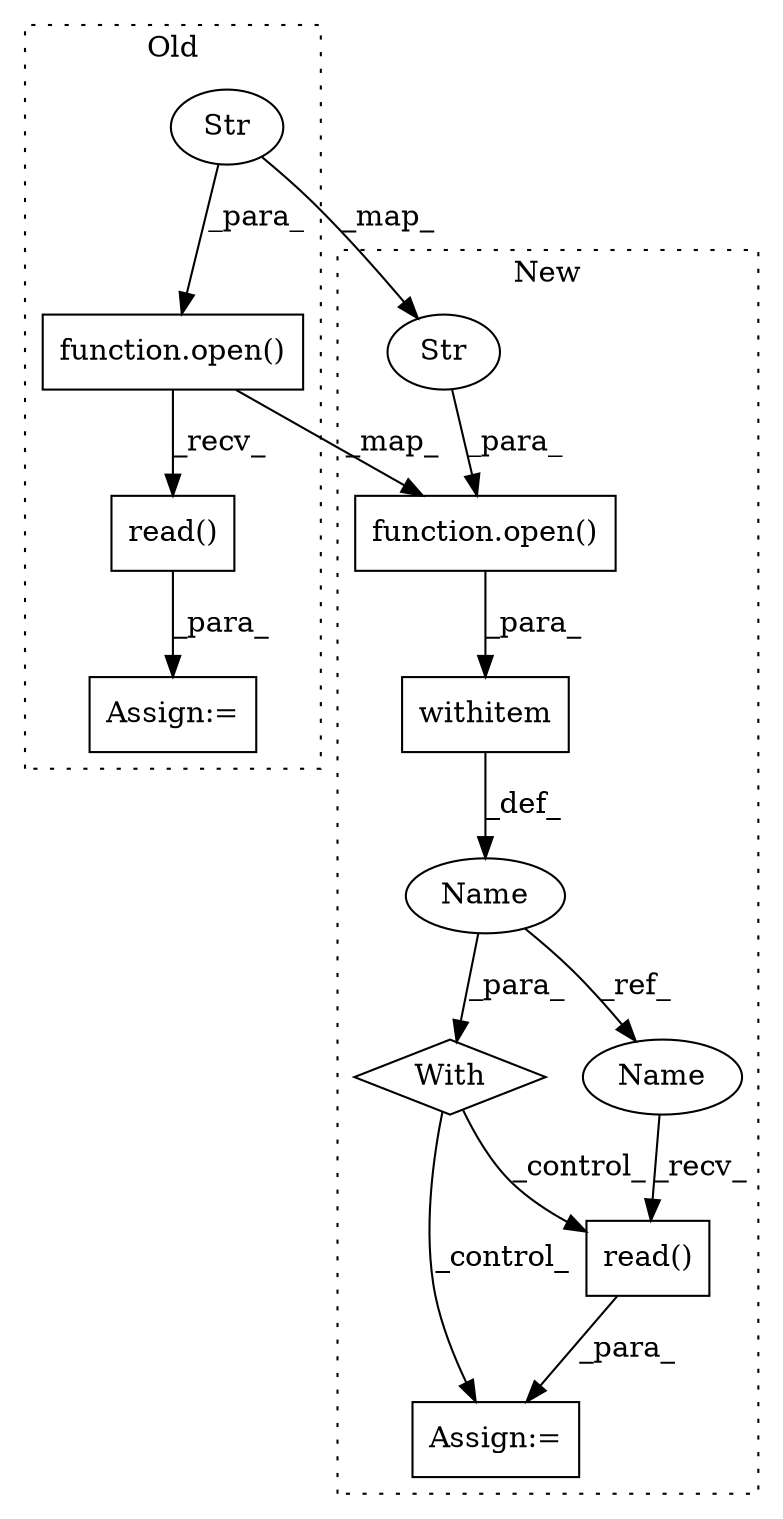 digraph G {
subgraph cluster0 {
1 [label="function.open()" a="75" s="2621,2642" l="5,19" shape="box"];
5 [label="Assign:=" a="68" s="2618" l="3" shape="box"];
7 [label="Str" a="66" s="2639" l="3" shape="ellipse"];
10 [label="read()" a="75" s="2621" l="47" shape="box"];
label = "Old";
style="dotted";
}
subgraph cluster1 {
2 [label="function.open()" a="75" s="2620,2641" l="5,19" shape="box"];
3 [label="With" a="39" s="2615,2624" l="5,57" shape="diamond"];
4 [label="withitem" a="49" s="2620" l="4" shape="box"];
6 [label="Str" a="66" s="2638" l="3" shape="ellipse"];
8 [label="Name" a="87" s="2664" l="3" shape="ellipse"];
9 [label="Assign:=" a="68" s="2690" l="3" shape="box"];
11 [label="read()" a="75" s="2693" l="10" shape="box"];
12 [label="Name" a="87" s="2693" l="3" shape="ellipse"];
label = "New";
style="dotted";
}
1 -> 2 [label="_map_"];
1 -> 10 [label="_recv_"];
2 -> 4 [label="_para_"];
3 -> 9 [label="_control_"];
3 -> 11 [label="_control_"];
4 -> 8 [label="_def_"];
6 -> 2 [label="_para_"];
7 -> 1 [label="_para_"];
7 -> 6 [label="_map_"];
8 -> 12 [label="_ref_"];
8 -> 3 [label="_para_"];
10 -> 5 [label="_para_"];
11 -> 9 [label="_para_"];
12 -> 11 [label="_recv_"];
}